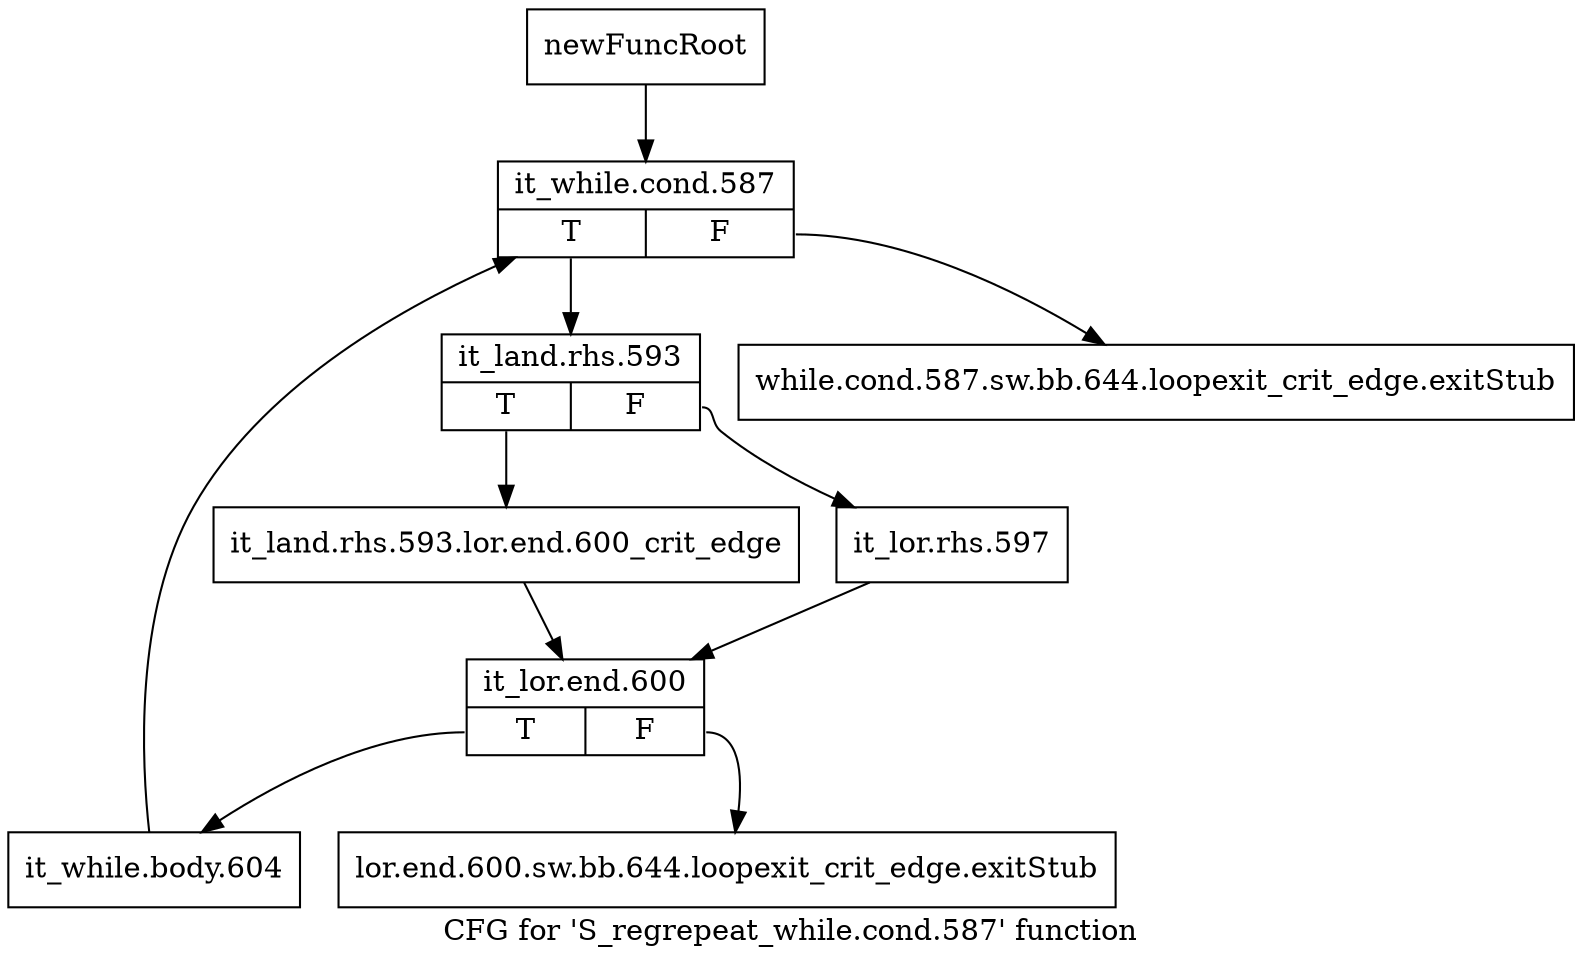 digraph "CFG for 'S_regrepeat_while.cond.587' function" {
	label="CFG for 'S_regrepeat_while.cond.587' function";

	Node0x5432820 [shape=record,label="{newFuncRoot}"];
	Node0x5432820 -> Node0x5432910;
	Node0x5432870 [shape=record,label="{while.cond.587.sw.bb.644.loopexit_crit_edge.exitStub}"];
	Node0x54328c0 [shape=record,label="{lor.end.600.sw.bb.644.loopexit_crit_edge.exitStub}"];
	Node0x5432910 [shape=record,label="{it_while.cond.587|{<s0>T|<s1>F}}"];
	Node0x5432910:s0 -> Node0x5432960;
	Node0x5432910:s1 -> Node0x5432870;
	Node0x5432960 [shape=record,label="{it_land.rhs.593|{<s0>T|<s1>F}}"];
	Node0x5432960:s0 -> Node0x5432a00;
	Node0x5432960:s1 -> Node0x54329b0;
	Node0x54329b0 [shape=record,label="{it_lor.rhs.597}"];
	Node0x54329b0 -> Node0x5432a50;
	Node0x5432a00 [shape=record,label="{it_land.rhs.593.lor.end.600_crit_edge}"];
	Node0x5432a00 -> Node0x5432a50;
	Node0x5432a50 [shape=record,label="{it_lor.end.600|{<s0>T|<s1>F}}"];
	Node0x5432a50:s0 -> Node0x5432aa0;
	Node0x5432a50:s1 -> Node0x54328c0;
	Node0x5432aa0 [shape=record,label="{it_while.body.604}"];
	Node0x5432aa0 -> Node0x5432910;
}
